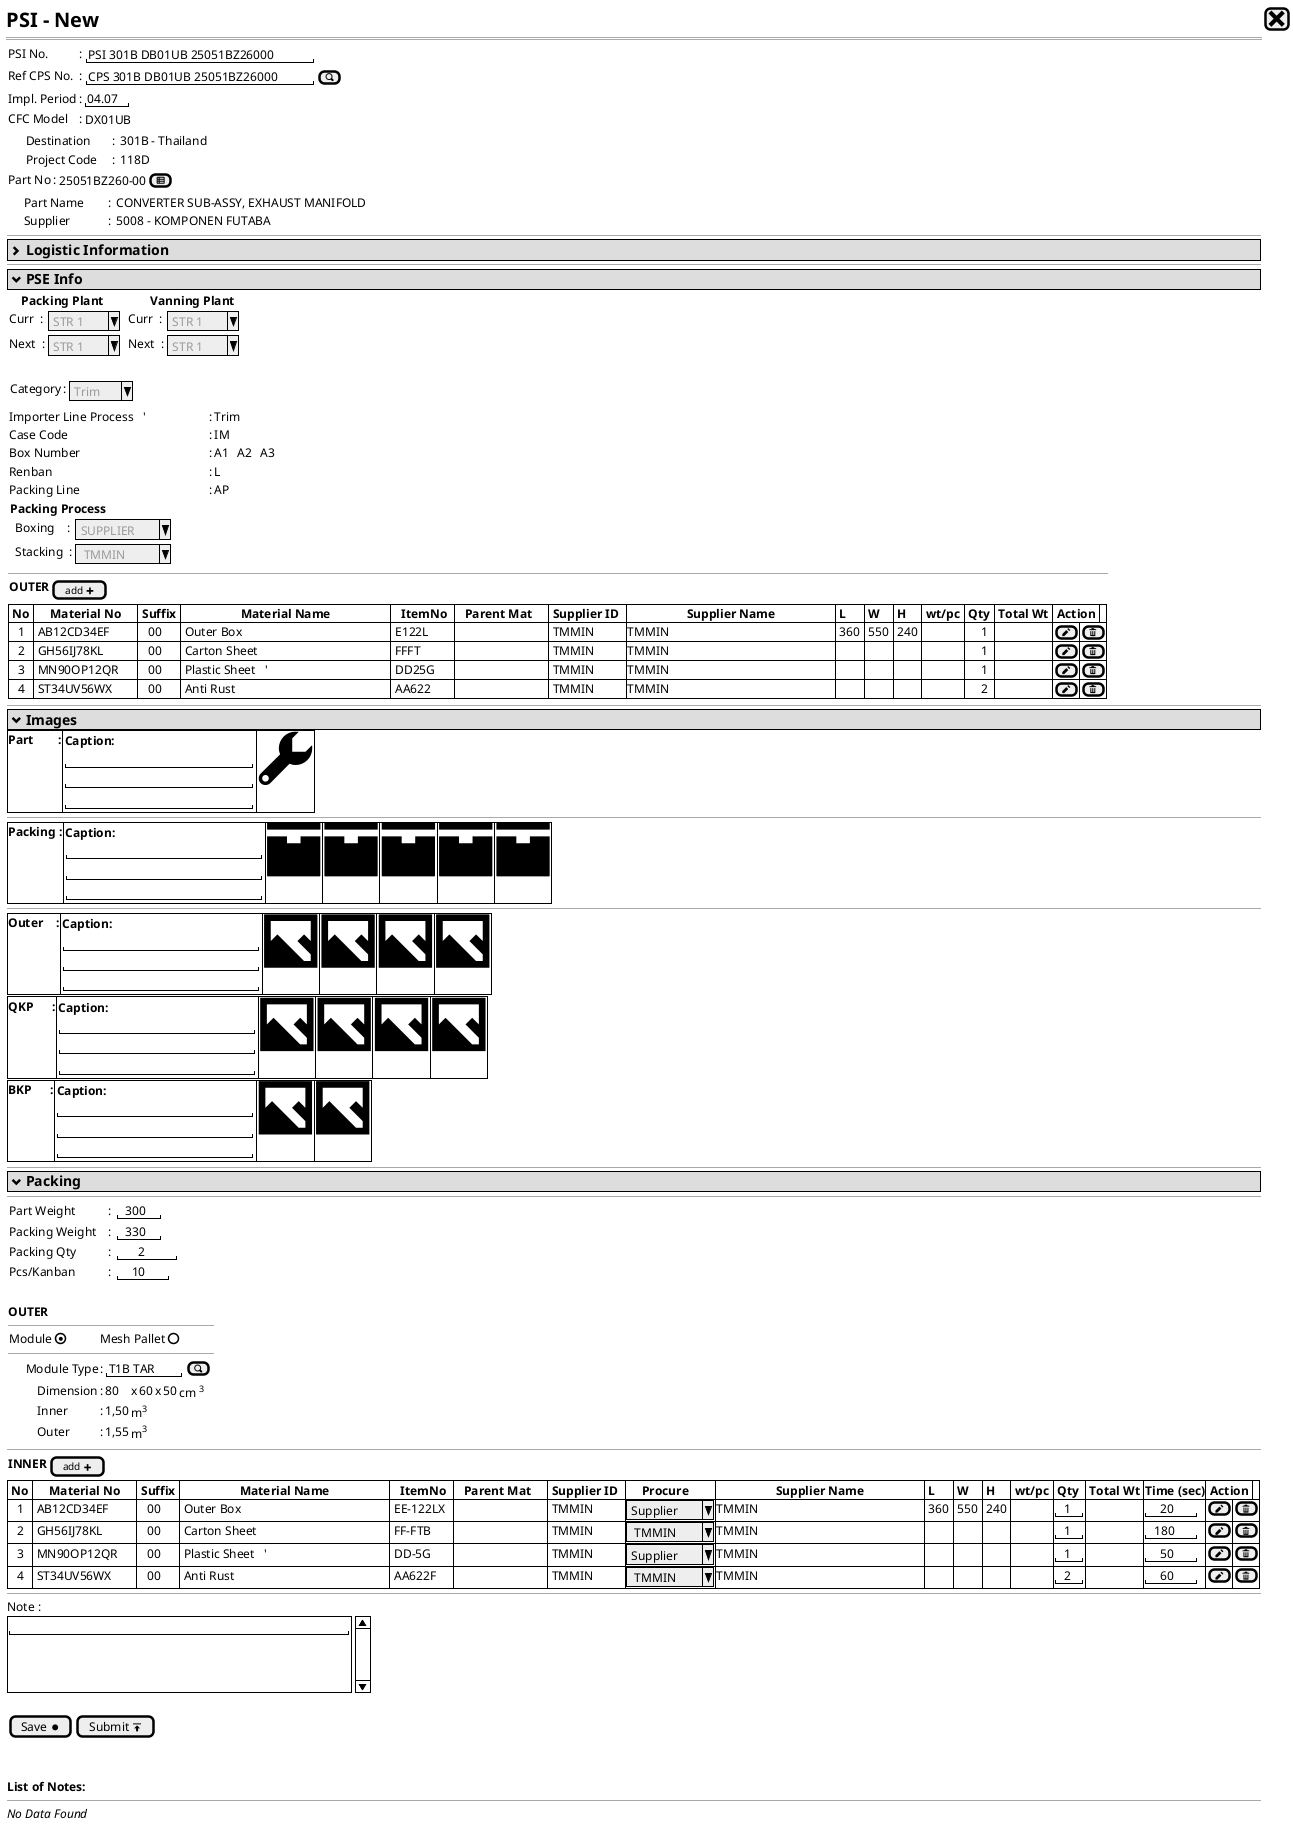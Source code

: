 @startuml
@startsalt
{
  <b><size:20>PSI - New |[<size:25><&x>]|*
  ==
  {
    {
      PSI No.      |:{|"PSI 301B DB01UB 25051BZ26000"|}
      Ref CPS No.  |:{|"CPS 301B DB01UB 25051BZ26000"| [<&magnifying-glass>]}| *
      Impl. Period |:|"04.07"|*
      CFC Model       |:{|DX01UB      |}
    }
    {
      |     |Destination     |:| 301B - Thailand |*
      |     |Project Code    |:| 118D |*
    }
    {
      Part No         |:{|25051BZ260-00| [<&spreadsheet>]}
    }
    {
      |     Part Name       |: | CONVERTER SUB-ASSY, EXHAUST MANIFOLD        |*
      |     Supplier        |: | 5008 - KOMPONEN FUTABA       |*
    }
    --        
    {*
      <b><size:14> <&chevron-right> Logistic Information
    }
    --    
    {*
      <b><size:14> <&chevron-bottom> PSE Info
    }
    'pse inputed fields
    { 
      {
        |<b>    Packing Plant |*        |  .      | <b>       Vanning Plant |*             |*
        |Curr  :          |{ ^<color:#9a9a9a> STR 1 ^ }|  .      |Curr  :           |{ ^<color:#9a9a9a> STR 1 ^ }      |*
        |Next  :          |{ ^<color:#9a9a9a> STR 1 ^ }|  .      |Next  :           |{ ^<color:#9a9a9a> STR 1 ^ }      |*      
      }
      .
      {
        {Category       |:| { ^<color:#9a9a9a> Trim ^ }|}*
      }
      {
        Importer Line Process   '|:| Trim |*
        Case Code                |:|IM|*
        Box Number               |:|A1 | A2 | A3 |*
        Renban                   |:|L|*
        Packing Line             |:|AP |*
        {
          |<b>Packing Process |*        |* 
          . |Boxing    :          |{ ^<color:#9a9a9a> SUPPLIER ^ }|*  
          . |Stacking  :          |{ ^<color:#9a9a9a>  TMMIN   ^ }|*  
        }
      }
      --
      {
        |<b>OUTER   |[<size:10>add <&plus>] |*
      }
      {#
        | <b>No |     <b>Material No     | <b>Suffix |                   <b>Material Name                   |   <b>ItemNo  |   <b>Parent Mat     | <b>Supplier ID  |                   <b>Supplier Name                   | <b>L   | <b>W  | <b>H | <b>wt/pc | <b>Qty | <b>Total Wt | <b>Action |*
        |   1   | AB12CD34EF             |   00      | Outer Box                                            | E122L        |                    .| TMMIN          | TMMIN                                                 | 360    | 550   | 240  |         .|      1 |           . |[<&pencil>]|[<&trash>]|*
        |   2   | GH56IJ78KL             |   00      | Carton Sheet                                         | FFFT         |                    .| TMMIN          | TMMIN                                                 |.       |.      |.     |         .|      1 |           . |[<&pencil>]|[<&trash>]|*
        |   3   | MN90OP12QR             |   00      | Plastic Sheet   '                                    | DD25G        |                    .| TMMIN          | TMMIN                                                 |.       |.      |.     |         .|      1 |           . |[<&pencil>]|[<&trash>]|*
        |   4   | ST34UV56WX             |   00      | Anti Rust                                            | AA622        |                    .| TMMIN          | TMMIN                                                 |.       |.      |.     |         .|      2 |           . |[<&pencil>]|[<&trash>]|*      
      }      
    }
    'end pse input detail    
    --
    {*
      <b><size:14> <&chevron-bottom> Images
    }
    {#
      |<b>Part        :|{ 
        <b>Caption: 
        "                       "
        "                       "
        "                       "
      }|<size:80><&wrench>|*
    }
    --
    {#
      |<b>Packing : |{ 
        <b>Caption: 
        "                        "
        "                        "
        "                        "
      }|<size:80><&box>|<size:80><&box>|<size:80><&box>|<size:80><&box>|<size:80><&box>|*
    }
    --
    {#
      |<b>Outer    : |{ 
        <b>Caption: 
        "                        "
        "                        "
        "                        "
      }|<size:80><&image>|<size:80><&image>|<size:80><&image>|<size:80><&image>|*
    }
    {#
      |<b>QKP      : |{ 
        <b>Caption: 
        "                        "
        "                        "
        "                        "
      }|<size:80><&image>|<size:80><&image>|<size:80><&image>|<size:80><&image>|*
    }
    {#
      |<b>BKP      : |{ 
        <b>Caption: 
        "                        "
        "                        "
        "                        "
      }|<size:80><&image>||<size:80><&image>|*
    }
    --
    {*
      <b><size:14> <&chevron-bottom> Packing
    }
    --
    {
      {
        |Part Weight      |: |"  300"|*
        |Packing Weight   |: |"  330"|*
        |Packing Qty      |: |"      2"|*
        |Pcs/Kanban       |: |"    10"|*
      }*
      .      
      <b>OUTER 
      --
      {|Module |(X)|      |Mesh Pallet|()|}*
      --
      {
        {      Module Type     |: |" T1B TAR "| [<&magnifying-glass>] | }*  
          {
            .|       Dimension     |: | 80 | x | 60 | x | 50 | cm <sup>3</sup> |*
            .|       Inner         |: | 1,50 | m<sup>3</sup>                      |*
            .|       Outer         |: | 1,55 | m<sup>3</sup>                      |*
          }
      }      
    }
    --
    {
      |<b>INNER   | [<size:10>add <&plus>] |*
    }
    {#  
      | <b>No |     <b>Material No     | <b>Suffix |                   <b>Material Name                   |   <b>ItemNo  |   <b>Parent Mat     | <b>Supplier ID  |     <b>Procure |                   <b>Supplier Name                   | <b>L   | <b>W  | <b>H | <b>wt/pc | <b>Qty | <b>Total Wt |<b>Time (sec)| <b>Action |*
      |   1   | AB12CD34EF             |   00      | Outer Box                                            | EE-122LX     |                    .| TMMIN           | ^ Supplier^    | TMMIN                                                 | 360    | 550   | 240  |         .| "  1"  |           . | "    20"    |[<&pencil>]|[<&trash>]|*
      |   2   | GH56IJ78KL             |   00      | Carton Sheet                                         | FF-FTB       |                    .| TMMIN           | ^  TMMIN  ^    | TMMIN                                                 |.       |.      |.     |         .| "  1"  |           . | "  180 "    |[<&pencil>]|[<&trash>]|*
      |   3   | MN90OP12QR             |   00      | Plastic Sheet   '                                    | DD-5G        |                    .| TMMIN           | ^ Supplier^    | TMMIN                                                 |.       |.      |.     |         .| "  1"  |           . | "    50"    |[<&pencil>]|[<&trash>]|*
      |   4   | ST34UV56WX             |   00      | Anti Rust                                            | AA622F       |                    .| TMMIN           | ^  TMMIN  ^    | TMMIN                                                 |.       |.      |.     |         .| "  2"  |           . | "    60"    |[<&pencil>]|[<&trash>]|*    
    }
    --
    Note :
    {SI
      "                                          "
      .
      .
      .
    }
    .
    {[Save <&media-record>] | [Submit <&data-transfer-upload>]}
    .
    .
    <b>List of Notes:
    --
    <i>No Data Found 
  }
}
@endsalt
@enduml

